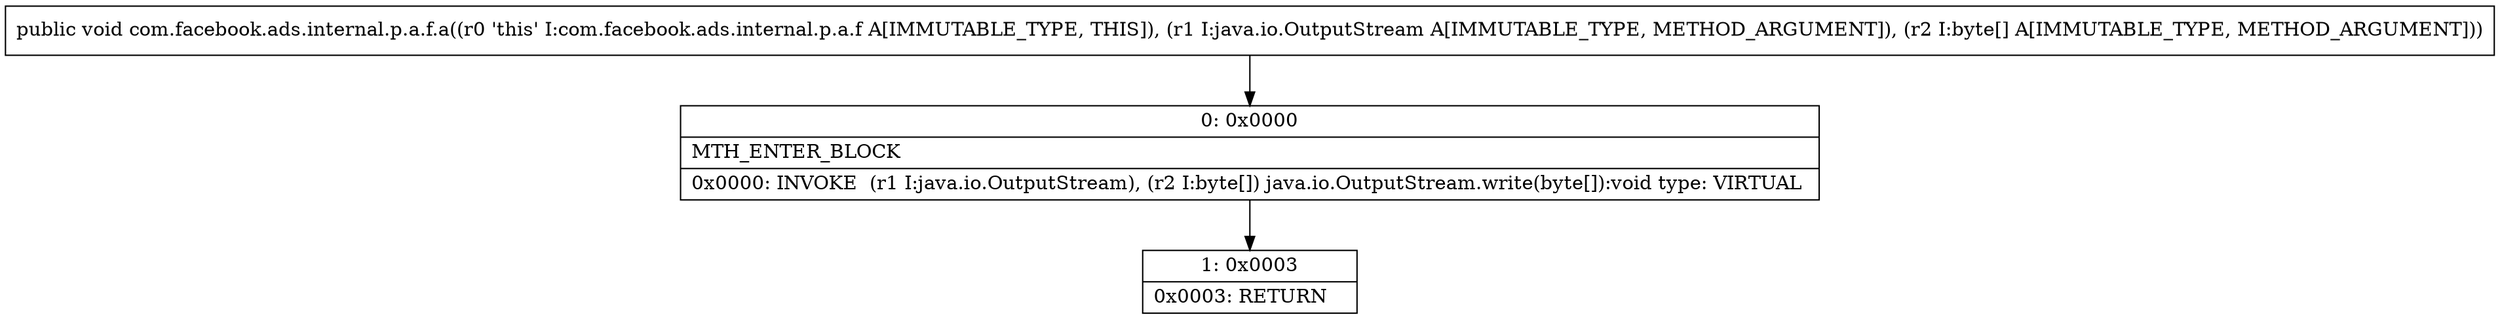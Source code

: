 digraph "CFG forcom.facebook.ads.internal.p.a.f.a(Ljava\/io\/OutputStream;[B)V" {
Node_0 [shape=record,label="{0\:\ 0x0000|MTH_ENTER_BLOCK\l|0x0000: INVOKE  (r1 I:java.io.OutputStream), (r2 I:byte[]) java.io.OutputStream.write(byte[]):void type: VIRTUAL \l}"];
Node_1 [shape=record,label="{1\:\ 0x0003|0x0003: RETURN   \l}"];
MethodNode[shape=record,label="{public void com.facebook.ads.internal.p.a.f.a((r0 'this' I:com.facebook.ads.internal.p.a.f A[IMMUTABLE_TYPE, THIS]), (r1 I:java.io.OutputStream A[IMMUTABLE_TYPE, METHOD_ARGUMENT]), (r2 I:byte[] A[IMMUTABLE_TYPE, METHOD_ARGUMENT])) }"];
MethodNode -> Node_0;
Node_0 -> Node_1;
}

